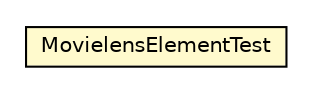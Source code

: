 #!/usr/local/bin/dot
#
# Class diagram 
# Generated by UMLGraph version 5.2 (http://www.umlgraph.org/)
#

digraph G {
	edge [fontname="Helvetica",fontsize=10,labelfontname="Helvetica",labelfontsize=10];
	node [fontname="Helvetica",fontsize=10,shape=plaintext];
	nodesep=0.25;
	ranksep=0.5;
	// it.unica.foresee.tests.MovielensElementTest
	c3487 [label=<<table title="it.unica.foresee.tests.MovielensElementTest" border="0" cellborder="1" cellspacing="0" cellpadding="2" port="p" bgcolor="lemonChiffon" href="./MovielensElementTest.html">
		<tr><td><table border="0" cellspacing="0" cellpadding="1">
<tr><td align="center" balign="center"> MovielensElementTest </td></tr>
		</table></td></tr>
		</table>>, fontname="Helvetica", fontcolor="black", fontsize=10.0];
}

